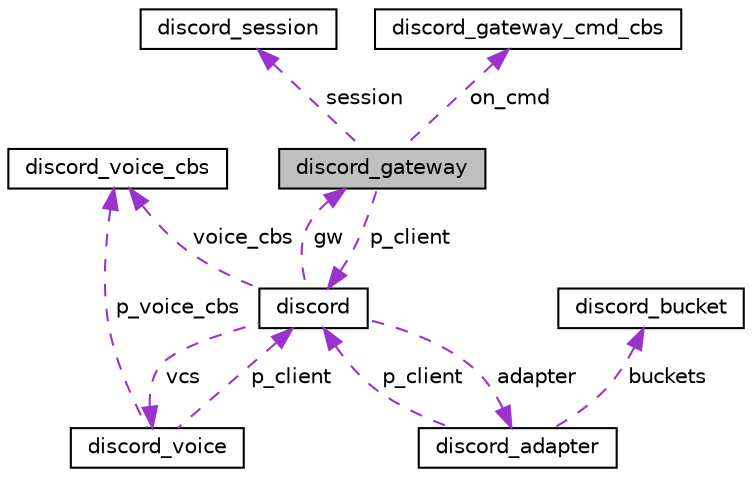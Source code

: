 digraph "discord_gateway"
{
 // LATEX_PDF_SIZE
  edge [fontname="Helvetica",fontsize="10",labelfontname="Helvetica",labelfontsize="10"];
  node [fontname="Helvetica",fontsize="10",shape=record];
  Node1 [label="discord_gateway",height=0.2,width=0.4,color="black", fillcolor="grey75", style="filled", fontcolor="black",tooltip="The handle used for establishing a Discord Gateway connection via WebSockets."];
  Node2 -> Node1 [dir="back",color="darkorchid3",fontsize="10",style="dashed",label=" p_client" ,fontname="Helvetica"];
  Node2 [label="discord",height=0.2,width=0.4,color="black", fillcolor="white", style="filled",URL="$structdiscord.html",tooltip="The Discord Client structure."];
  Node3 -> Node2 [dir="back",color="darkorchid3",fontsize="10",style="dashed",label=" voice_cbs" ,fontname="Helvetica"];
  Node3 [label="discord_voice_cbs",height=0.2,width=0.4,color="black", fillcolor="white", style="filled",URL="$structdiscord__voice__cbs.html",tooltip=" "];
  Node4 -> Node2 [dir="back",color="darkorchid3",fontsize="10",style="dashed",label=" adapter" ,fontname="Helvetica"];
  Node4 [label="discord_adapter",height=0.2,width=0.4,color="black", fillcolor="white", style="filled",URL="$structdiscord__adapter.html",tooltip="The handle used for performing HTTP Requests."];
  Node2 -> Node4 [dir="back",color="darkorchid3",fontsize="10",style="dashed",label=" p_client" ,fontname="Helvetica"];
  Node5 -> Node4 [dir="back",color="darkorchid3",fontsize="10",style="dashed",label=" buckets" ,fontname="Helvetica"];
  Node5 [label="discord_bucket",height=0.2,width=0.4,color="black", fillcolor="white", style="filled",URL="$structdiscord__bucket.html",tooltip="The bucket struct that will handle ratelimiting."];
  Node1 -> Node2 [dir="back",color="darkorchid3",fontsize="10",style="dashed",label=" gw" ,fontname="Helvetica"];
  Node6 -> Node2 [dir="back",color="darkorchid3",fontsize="10",style="dashed",label=" vcs" ,fontname="Helvetica"];
  Node6 [label="discord_voice",height=0.2,width=0.4,color="black", fillcolor="white", style="filled",URL="$structdiscord__voice.html",tooltip=" "];
  Node3 -> Node6 [dir="back",color="darkorchid3",fontsize="10",style="dashed",label=" p_voice_cbs" ,fontname="Helvetica"];
  Node2 -> Node6 [dir="back",color="darkorchid3",fontsize="10",style="dashed",label=" p_client" ,fontname="Helvetica"];
  Node7 -> Node1 [dir="back",color="darkorchid3",fontsize="10",style="dashed",label=" session" ,fontname="Helvetica"];
  Node7 [label="discord_session",height=0.2,width=0.4,color="black", fillcolor="white", style="filled",URL="$structdiscord__session.html",tooltip=" "];
  Node8 -> Node1 [dir="back",color="darkorchid3",fontsize="10",style="dashed",label=" on_cmd" ,fontname="Helvetica"];
  Node8 [label="discord_gateway_cmd_cbs",height=0.2,width=0.4,color="black", fillcolor="white", style="filled",URL="$structdiscord__gateway__cmd__cbs.html",tooltip=" "];
}
